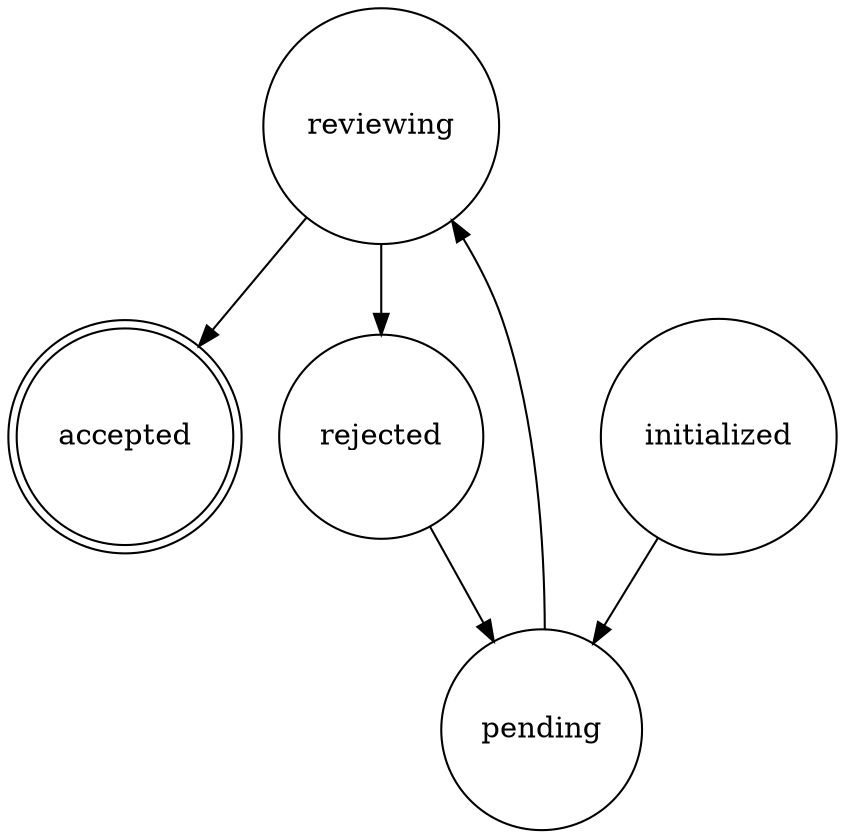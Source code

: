 digraph G {
  accepted [shape=doublecircle]
  node [shape=circle]
  reviewing
  pending
  rejected
  initialized
  
  initialized -> pending
  rejected -> pending
  
  reviewing -> accepted

  reviewing -> rejected

  pending -> reviewing
}




